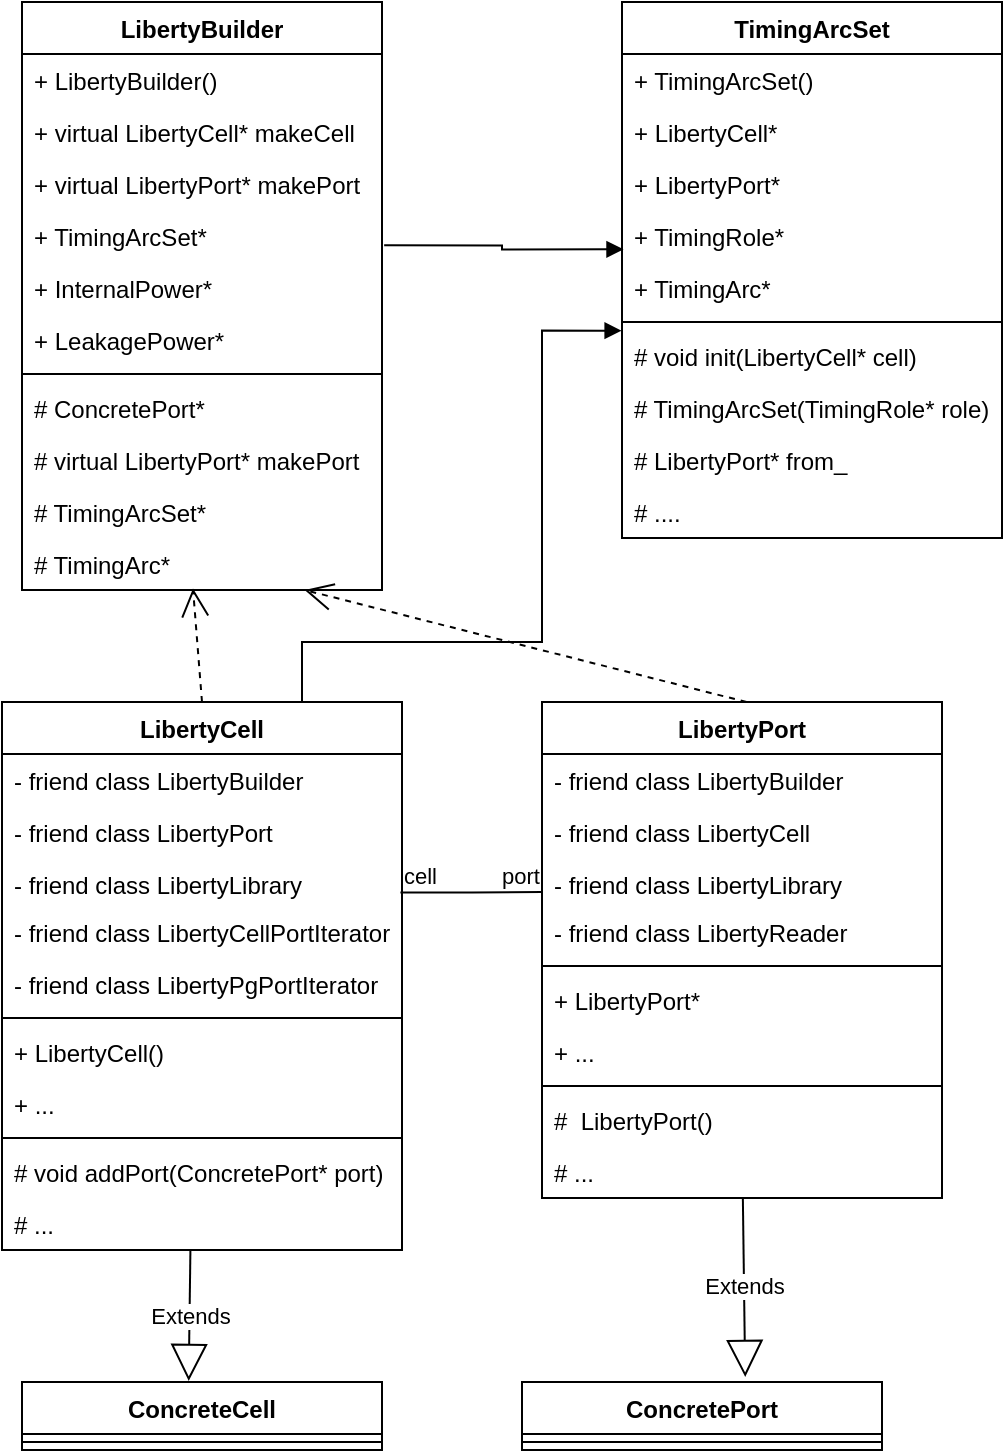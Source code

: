 <mxfile version="20.0.1" type="github">
  <diagram id="C5RBs43oDa-KdzZeNtuy" name="Page-1">
    <mxGraphModel dx="1209" dy="781" grid="1" gridSize="10" guides="1" tooltips="1" connect="1" arrows="1" fold="1" page="1" pageScale="1" pageWidth="827" pageHeight="1169" math="0" shadow="0">
      <root>
        <mxCell id="WIyWlLk6GJQsqaUBKTNV-0" />
        <mxCell id="WIyWlLk6GJQsqaUBKTNV-1" parent="WIyWlLk6GJQsqaUBKTNV-0" />
        <mxCell id="3PapQ6xfj2ttz4BDpu7m-4" value="LibertyBuilder" style="swimlane;fontStyle=1;align=center;verticalAlign=top;childLayout=stackLayout;horizontal=1;startSize=26;horizontalStack=0;resizeParent=1;resizeParentMax=0;resizeLast=0;collapsible=1;marginBottom=0;" vertex="1" parent="WIyWlLk6GJQsqaUBKTNV-1">
          <mxGeometry x="210" y="10" width="180" height="294" as="geometry" />
        </mxCell>
        <mxCell id="3PapQ6xfj2ttz4BDpu7m-17" value="+ LibertyBuilder()" style="text;strokeColor=none;fillColor=none;align=left;verticalAlign=top;spacingLeft=4;spacingRight=4;overflow=hidden;rotatable=0;points=[[0,0.5],[1,0.5]];portConstraint=eastwest;" vertex="1" parent="3PapQ6xfj2ttz4BDpu7m-4">
          <mxGeometry y="26" width="180" height="26" as="geometry" />
        </mxCell>
        <mxCell id="3PapQ6xfj2ttz4BDpu7m-5" value="+ virtual LibertyCell* makeCell&#xa;" style="text;strokeColor=none;fillColor=none;align=left;verticalAlign=top;spacingLeft=4;spacingRight=4;overflow=hidden;rotatable=0;points=[[0,0.5],[1,0.5]];portConstraint=eastwest;" vertex="1" parent="3PapQ6xfj2ttz4BDpu7m-4">
          <mxGeometry y="52" width="180" height="26" as="geometry" />
        </mxCell>
        <mxCell id="3PapQ6xfj2ttz4BDpu7m-8" value="+ virtual LibertyPort* makePort" style="text;strokeColor=none;fillColor=none;align=left;verticalAlign=top;spacingLeft=4;spacingRight=4;overflow=hidden;rotatable=0;points=[[0,0.5],[1,0.5]];portConstraint=eastwest;" vertex="1" parent="3PapQ6xfj2ttz4BDpu7m-4">
          <mxGeometry y="78" width="180" height="26" as="geometry" />
        </mxCell>
        <mxCell id="3PapQ6xfj2ttz4BDpu7m-9" value="+ TimingArcSet*" style="text;strokeColor=none;fillColor=none;align=left;verticalAlign=top;spacingLeft=4;spacingRight=4;overflow=hidden;rotatable=0;points=[[0,0.5],[1,0.5]];portConstraint=eastwest;" vertex="1" parent="3PapQ6xfj2ttz4BDpu7m-4">
          <mxGeometry y="104" width="180" height="26" as="geometry" />
        </mxCell>
        <mxCell id="3PapQ6xfj2ttz4BDpu7m-10" value="+ InternalPower*" style="text;strokeColor=none;fillColor=none;align=left;verticalAlign=top;spacingLeft=4;spacingRight=4;overflow=hidden;rotatable=0;points=[[0,0.5],[1,0.5]];portConstraint=eastwest;" vertex="1" parent="3PapQ6xfj2ttz4BDpu7m-4">
          <mxGeometry y="130" width="180" height="26" as="geometry" />
        </mxCell>
        <mxCell id="3PapQ6xfj2ttz4BDpu7m-11" value="+ LeakagePower*" style="text;strokeColor=none;fillColor=none;align=left;verticalAlign=top;spacingLeft=4;spacingRight=4;overflow=hidden;rotatable=0;points=[[0,0.5],[1,0.5]];portConstraint=eastwest;" vertex="1" parent="3PapQ6xfj2ttz4BDpu7m-4">
          <mxGeometry y="156" width="180" height="26" as="geometry" />
        </mxCell>
        <mxCell id="3PapQ6xfj2ttz4BDpu7m-6" value="" style="line;strokeWidth=1;fillColor=none;align=left;verticalAlign=middle;spacingTop=-1;spacingLeft=3;spacingRight=3;rotatable=0;labelPosition=right;points=[];portConstraint=eastwest;" vertex="1" parent="3PapQ6xfj2ttz4BDpu7m-4">
          <mxGeometry y="182" width="180" height="8" as="geometry" />
        </mxCell>
        <mxCell id="3PapQ6xfj2ttz4BDpu7m-7" value="# ConcretePort*" style="text;strokeColor=none;fillColor=none;align=left;verticalAlign=top;spacingLeft=4;spacingRight=4;overflow=hidden;rotatable=0;points=[[0,0.5],[1,0.5]];portConstraint=eastwest;" vertex="1" parent="3PapQ6xfj2ttz4BDpu7m-4">
          <mxGeometry y="190" width="180" height="26" as="geometry" />
        </mxCell>
        <mxCell id="3PapQ6xfj2ttz4BDpu7m-12" value="# virtual LibertyPort* makePort" style="text;strokeColor=none;fillColor=none;align=left;verticalAlign=top;spacingLeft=4;spacingRight=4;overflow=hidden;rotatable=0;points=[[0,0.5],[1,0.5]];portConstraint=eastwest;" vertex="1" parent="3PapQ6xfj2ttz4BDpu7m-4">
          <mxGeometry y="216" width="180" height="26" as="geometry" />
        </mxCell>
        <mxCell id="3PapQ6xfj2ttz4BDpu7m-13" value="# TimingArcSet*" style="text;strokeColor=none;fillColor=none;align=left;verticalAlign=top;spacingLeft=4;spacingRight=4;overflow=hidden;rotatable=0;points=[[0,0.5],[1,0.5]];portConstraint=eastwest;" vertex="1" parent="3PapQ6xfj2ttz4BDpu7m-4">
          <mxGeometry y="242" width="180" height="26" as="geometry" />
        </mxCell>
        <mxCell id="3PapQ6xfj2ttz4BDpu7m-14" value="# TimingArc*" style="text;strokeColor=none;fillColor=none;align=left;verticalAlign=top;spacingLeft=4;spacingRight=4;overflow=hidden;rotatable=0;points=[[0,0.5],[1,0.5]];portConstraint=eastwest;" vertex="1" parent="3PapQ6xfj2ttz4BDpu7m-4">
          <mxGeometry y="268" width="180" height="26" as="geometry" />
        </mxCell>
        <mxCell id="3PapQ6xfj2ttz4BDpu7m-18" value="TimingArcSet" style="swimlane;fontStyle=1;align=center;verticalAlign=top;childLayout=stackLayout;horizontal=1;startSize=26;horizontalStack=0;resizeParent=1;resizeParentMax=0;resizeLast=0;collapsible=1;marginBottom=0;" vertex="1" parent="WIyWlLk6GJQsqaUBKTNV-1">
          <mxGeometry x="510" y="10" width="190" height="268" as="geometry" />
        </mxCell>
        <mxCell id="3PapQ6xfj2ttz4BDpu7m-19" value="+ TimingArcSet()" style="text;strokeColor=none;fillColor=none;align=left;verticalAlign=top;spacingLeft=4;spacingRight=4;overflow=hidden;rotatable=0;points=[[0,0.5],[1,0.5]];portConstraint=eastwest;" vertex="1" parent="3PapQ6xfj2ttz4BDpu7m-18">
          <mxGeometry y="26" width="190" height="26" as="geometry" />
        </mxCell>
        <mxCell id="3PapQ6xfj2ttz4BDpu7m-20" value="+ LibertyCell*&#xa;" style="text;strokeColor=none;fillColor=none;align=left;verticalAlign=top;spacingLeft=4;spacingRight=4;overflow=hidden;rotatable=0;points=[[0,0.5],[1,0.5]];portConstraint=eastwest;" vertex="1" parent="3PapQ6xfj2ttz4BDpu7m-18">
          <mxGeometry y="52" width="190" height="26" as="geometry" />
        </mxCell>
        <mxCell id="3PapQ6xfj2ttz4BDpu7m-21" value="+ LibertyPort*" style="text;strokeColor=none;fillColor=none;align=left;verticalAlign=top;spacingLeft=4;spacingRight=4;overflow=hidden;rotatable=0;points=[[0,0.5],[1,0.5]];portConstraint=eastwest;" vertex="1" parent="3PapQ6xfj2ttz4BDpu7m-18">
          <mxGeometry y="78" width="190" height="26" as="geometry" />
        </mxCell>
        <mxCell id="3PapQ6xfj2ttz4BDpu7m-22" value="+ TimingRole*" style="text;strokeColor=none;fillColor=none;align=left;verticalAlign=top;spacingLeft=4;spacingRight=4;overflow=hidden;rotatable=0;points=[[0,0.5],[1,0.5]];portConstraint=eastwest;" vertex="1" parent="3PapQ6xfj2ttz4BDpu7m-18">
          <mxGeometry y="104" width="190" height="26" as="geometry" />
        </mxCell>
        <mxCell id="3PapQ6xfj2ttz4BDpu7m-23" value="+ TimingArc*" style="text;strokeColor=none;fillColor=none;align=left;verticalAlign=top;spacingLeft=4;spacingRight=4;overflow=hidden;rotatable=0;points=[[0,0.5],[1,0.5]];portConstraint=eastwest;" vertex="1" parent="3PapQ6xfj2ttz4BDpu7m-18">
          <mxGeometry y="130" width="190" height="26" as="geometry" />
        </mxCell>
        <mxCell id="3PapQ6xfj2ttz4BDpu7m-25" value="" style="line;strokeWidth=1;fillColor=none;align=left;verticalAlign=middle;spacingTop=-1;spacingLeft=3;spacingRight=3;rotatable=0;labelPosition=right;points=[];portConstraint=eastwest;" vertex="1" parent="3PapQ6xfj2ttz4BDpu7m-18">
          <mxGeometry y="156" width="190" height="8" as="geometry" />
        </mxCell>
        <mxCell id="3PapQ6xfj2ttz4BDpu7m-26" value="# void init(LibertyCell* cell)" style="text;strokeColor=none;fillColor=none;align=left;verticalAlign=top;spacingLeft=4;spacingRight=4;overflow=hidden;rotatable=0;points=[[0,0.5],[1,0.5]];portConstraint=eastwest;" vertex="1" parent="3PapQ6xfj2ttz4BDpu7m-18">
          <mxGeometry y="164" width="190" height="26" as="geometry" />
        </mxCell>
        <mxCell id="3PapQ6xfj2ttz4BDpu7m-27" value="# TimingArcSet(TimingRole* role)" style="text;strokeColor=none;fillColor=none;align=left;verticalAlign=top;spacingLeft=4;spacingRight=4;overflow=hidden;rotatable=0;points=[[0,0.5],[1,0.5]];portConstraint=eastwest;" vertex="1" parent="3PapQ6xfj2ttz4BDpu7m-18">
          <mxGeometry y="190" width="190" height="26" as="geometry" />
        </mxCell>
        <mxCell id="3PapQ6xfj2ttz4BDpu7m-28" value="# LibertyPort* from_ " style="text;strokeColor=none;fillColor=none;align=left;verticalAlign=top;spacingLeft=4;spacingRight=4;overflow=hidden;rotatable=0;points=[[0,0.5],[1,0.5]];portConstraint=eastwest;" vertex="1" parent="3PapQ6xfj2ttz4BDpu7m-18">
          <mxGeometry y="216" width="190" height="26" as="geometry" />
        </mxCell>
        <mxCell id="3PapQ6xfj2ttz4BDpu7m-29" value="# ...." style="text;strokeColor=none;fillColor=none;align=left;verticalAlign=top;spacingLeft=4;spacingRight=4;overflow=hidden;rotatable=0;points=[[0,0.5],[1,0.5]];portConstraint=eastwest;" vertex="1" parent="3PapQ6xfj2ttz4BDpu7m-18">
          <mxGeometry y="242" width="190" height="26" as="geometry" />
        </mxCell>
        <mxCell id="3PapQ6xfj2ttz4BDpu7m-30" value="" style="endArrow=block;endFill=1;html=1;edgeStyle=orthogonalEdgeStyle;align=left;verticalAlign=top;rounded=0;entryX=0.004;entryY=0.756;entryDx=0;entryDy=0;entryPerimeter=0;exitX=1.006;exitY=0.679;exitDx=0;exitDy=0;exitPerimeter=0;" edge="1" parent="WIyWlLk6GJQsqaUBKTNV-1" source="3PapQ6xfj2ttz4BDpu7m-9" target="3PapQ6xfj2ttz4BDpu7m-22">
          <mxGeometry x="-1" relative="1" as="geometry">
            <mxPoint x="390" y="140" as="sourcePoint" />
            <mxPoint x="550" y="140" as="targetPoint" />
          </mxGeometry>
        </mxCell>
        <mxCell id="3PapQ6xfj2ttz4BDpu7m-32" value="ConcreteCell" style="swimlane;fontStyle=1;align=center;verticalAlign=top;childLayout=stackLayout;horizontal=1;startSize=26;horizontalStack=0;resizeParent=1;resizeParentMax=0;resizeLast=0;collapsible=1;marginBottom=0;" vertex="1" parent="WIyWlLk6GJQsqaUBKTNV-1">
          <mxGeometry x="210" y="700" width="180" height="34" as="geometry" />
        </mxCell>
        <mxCell id="3PapQ6xfj2ttz4BDpu7m-39" value="" style="line;strokeWidth=1;fillColor=none;align=left;verticalAlign=middle;spacingTop=-1;spacingLeft=3;spacingRight=3;rotatable=0;labelPosition=right;points=[];portConstraint=eastwest;" vertex="1" parent="3PapQ6xfj2ttz4BDpu7m-32">
          <mxGeometry y="26" width="180" height="8" as="geometry" />
        </mxCell>
        <mxCell id="3PapQ6xfj2ttz4BDpu7m-45" value="LibertyCell" style="swimlane;fontStyle=1;align=center;verticalAlign=top;childLayout=stackLayout;horizontal=1;startSize=26;horizontalStack=0;resizeParent=1;resizeParentMax=0;resizeLast=0;collapsible=1;marginBottom=0;" vertex="1" parent="WIyWlLk6GJQsqaUBKTNV-1">
          <mxGeometry x="200" y="360" width="200" height="274" as="geometry" />
        </mxCell>
        <mxCell id="3PapQ6xfj2ttz4BDpu7m-55" value="- friend class LibertyBuilder" style="text;strokeColor=none;fillColor=none;align=left;verticalAlign=top;spacingLeft=4;spacingRight=4;overflow=hidden;rotatable=0;points=[[0,0.5],[1,0.5]];portConstraint=eastwest;" vertex="1" parent="3PapQ6xfj2ttz4BDpu7m-45">
          <mxGeometry y="26" width="200" height="26" as="geometry" />
        </mxCell>
        <mxCell id="3PapQ6xfj2ttz4BDpu7m-56" value="- friend class LibertyPort" style="text;strokeColor=none;fillColor=none;align=left;verticalAlign=top;spacingLeft=4;spacingRight=4;overflow=hidden;rotatable=0;points=[[0,0.5],[1,0.5]];portConstraint=eastwest;" vertex="1" parent="3PapQ6xfj2ttz4BDpu7m-45">
          <mxGeometry y="52" width="200" height="26" as="geometry" />
        </mxCell>
        <mxCell id="3PapQ6xfj2ttz4BDpu7m-57" value="- friend class LibertyLibrary" style="text;strokeColor=none;fillColor=none;align=left;verticalAlign=top;spacingLeft=4;spacingRight=4;overflow=hidden;rotatable=0;points=[[0,0.5],[1,0.5]];portConstraint=eastwest;" vertex="1" parent="3PapQ6xfj2ttz4BDpu7m-45">
          <mxGeometry y="78" width="200" height="24" as="geometry" />
        </mxCell>
        <mxCell id="3PapQ6xfj2ttz4BDpu7m-58" value="- friend class LibertyCellPortIterator" style="text;strokeColor=none;fillColor=none;align=left;verticalAlign=top;spacingLeft=4;spacingRight=4;overflow=hidden;rotatable=0;points=[[0,0.5],[1,0.5]];portConstraint=eastwest;" vertex="1" parent="3PapQ6xfj2ttz4BDpu7m-45">
          <mxGeometry y="102" width="200" height="26" as="geometry" />
        </mxCell>
        <mxCell id="3PapQ6xfj2ttz4BDpu7m-47" value="- friend class LibertyPgPortIterator" style="text;strokeColor=none;fillColor=none;align=left;verticalAlign=top;spacingLeft=4;spacingRight=4;overflow=hidden;rotatable=0;points=[[0,0.5],[1,0.5]];portConstraint=eastwest;" vertex="1" parent="3PapQ6xfj2ttz4BDpu7m-45">
          <mxGeometry y="128" width="200" height="26" as="geometry" />
        </mxCell>
        <mxCell id="3PapQ6xfj2ttz4BDpu7m-46" value="" style="line;strokeWidth=1;fillColor=none;align=left;verticalAlign=middle;spacingTop=-1;spacingLeft=3;spacingRight=3;rotatable=0;labelPosition=right;points=[];portConstraint=eastwest;" vertex="1" parent="3PapQ6xfj2ttz4BDpu7m-45">
          <mxGeometry y="154" width="200" height="8" as="geometry" />
        </mxCell>
        <mxCell id="3PapQ6xfj2ttz4BDpu7m-48" value="+ LibertyCell()" style="text;strokeColor=none;fillColor=none;align=left;verticalAlign=top;spacingLeft=4;spacingRight=4;overflow=hidden;rotatable=0;points=[[0,0.5],[1,0.5]];portConstraint=eastwest;" vertex="1" parent="3PapQ6xfj2ttz4BDpu7m-45">
          <mxGeometry y="162" width="200" height="26" as="geometry" />
        </mxCell>
        <mxCell id="3PapQ6xfj2ttz4BDpu7m-52" value="+ ..." style="text;strokeColor=none;fillColor=none;align=left;verticalAlign=top;spacingLeft=4;spacingRight=4;overflow=hidden;rotatable=0;points=[[0,0.5],[1,0.5]];portConstraint=eastwest;" vertex="1" parent="3PapQ6xfj2ttz4BDpu7m-45">
          <mxGeometry y="188" width="200" height="26" as="geometry" />
        </mxCell>
        <mxCell id="3PapQ6xfj2ttz4BDpu7m-50" value="" style="line;strokeWidth=1;fillColor=none;align=left;verticalAlign=middle;spacingTop=-1;spacingLeft=3;spacingRight=3;rotatable=0;labelPosition=right;points=[];portConstraint=eastwest;" vertex="1" parent="3PapQ6xfj2ttz4BDpu7m-45">
          <mxGeometry y="214" width="200" height="8" as="geometry" />
        </mxCell>
        <mxCell id="3PapQ6xfj2ttz4BDpu7m-49" value="# void addPort(ConcretePort* port)" style="text;strokeColor=none;fillColor=none;align=left;verticalAlign=top;spacingLeft=4;spacingRight=4;overflow=hidden;rotatable=0;points=[[0,0.5],[1,0.5]];portConstraint=eastwest;" vertex="1" parent="3PapQ6xfj2ttz4BDpu7m-45">
          <mxGeometry y="222" width="200" height="26" as="geometry" />
        </mxCell>
        <mxCell id="3PapQ6xfj2ttz4BDpu7m-53" value="# ..." style="text;strokeColor=none;fillColor=none;align=left;verticalAlign=top;spacingLeft=4;spacingRight=4;overflow=hidden;rotatable=0;points=[[0,0.5],[1,0.5]];portConstraint=eastwest;" vertex="1" parent="3PapQ6xfj2ttz4BDpu7m-45">
          <mxGeometry y="248" width="200" height="26" as="geometry" />
        </mxCell>
        <mxCell id="3PapQ6xfj2ttz4BDpu7m-51" value="" style="endArrow=open;endSize=12;dashed=1;html=1;rounded=0;exitX=0.5;exitY=0;exitDx=0;exitDy=0;entryX=0.475;entryY=0.97;entryDx=0;entryDy=0;entryPerimeter=0;" edge="1" parent="WIyWlLk6GJQsqaUBKTNV-1" source="3PapQ6xfj2ttz4BDpu7m-45" target="3PapQ6xfj2ttz4BDpu7m-14">
          <mxGeometry width="160" relative="1" as="geometry">
            <mxPoint x="430" y="490" as="sourcePoint" />
            <mxPoint x="290" y="310" as="targetPoint" />
          </mxGeometry>
        </mxCell>
        <mxCell id="3PapQ6xfj2ttz4BDpu7m-54" value="Extends" style="endArrow=block;endSize=16;endFill=0;html=1;rounded=0;exitX=0.471;exitY=1.021;exitDx=0;exitDy=0;exitPerimeter=0;entryX=0.463;entryY=-0.016;entryDx=0;entryDy=0;entryPerimeter=0;" edge="1" parent="WIyWlLk6GJQsqaUBKTNV-1" source="3PapQ6xfj2ttz4BDpu7m-53" target="3PapQ6xfj2ttz4BDpu7m-32">
          <mxGeometry width="160" relative="1" as="geometry">
            <mxPoint x="430" y="420" as="sourcePoint" />
            <mxPoint x="590" y="420" as="targetPoint" />
          </mxGeometry>
        </mxCell>
        <mxCell id="3PapQ6xfj2ttz4BDpu7m-59" value="" style="endArrow=block;endFill=1;html=1;edgeStyle=orthogonalEdgeStyle;align=left;verticalAlign=top;rounded=0;exitX=0.75;exitY=0;exitDx=0;exitDy=0;entryX=-0.001;entryY=1.321;entryDx=0;entryDy=0;entryPerimeter=0;" edge="1" parent="WIyWlLk6GJQsqaUBKTNV-1" source="3PapQ6xfj2ttz4BDpu7m-45" target="3PapQ6xfj2ttz4BDpu7m-23">
          <mxGeometry x="-1" relative="1" as="geometry">
            <mxPoint x="430" y="420" as="sourcePoint" />
            <mxPoint x="590" y="420" as="targetPoint" />
            <Array as="points">
              <mxPoint x="350" y="330" />
              <mxPoint x="470" y="330" />
              <mxPoint x="470" y="174" />
            </Array>
          </mxGeometry>
        </mxCell>
        <mxCell id="3PapQ6xfj2ttz4BDpu7m-62" value="ConcretePort" style="swimlane;fontStyle=1;align=center;verticalAlign=top;childLayout=stackLayout;horizontal=1;startSize=26;horizontalStack=0;resizeParent=1;resizeParentMax=0;resizeLast=0;collapsible=1;marginBottom=0;" vertex="1" parent="WIyWlLk6GJQsqaUBKTNV-1">
          <mxGeometry x="460" y="700" width="180" height="34" as="geometry" />
        </mxCell>
        <mxCell id="3PapQ6xfj2ttz4BDpu7m-63" value="" style="line;strokeWidth=1;fillColor=none;align=left;verticalAlign=middle;spacingTop=-1;spacingLeft=3;spacingRight=3;rotatable=0;labelPosition=right;points=[];portConstraint=eastwest;" vertex="1" parent="3PapQ6xfj2ttz4BDpu7m-62">
          <mxGeometry y="26" width="180" height="8" as="geometry" />
        </mxCell>
        <mxCell id="3PapQ6xfj2ttz4BDpu7m-64" value="LibertyPort" style="swimlane;fontStyle=1;align=center;verticalAlign=top;childLayout=stackLayout;horizontal=1;startSize=26;horizontalStack=0;resizeParent=1;resizeParentMax=0;resizeLast=0;collapsible=1;marginBottom=0;" vertex="1" parent="WIyWlLk6GJQsqaUBKTNV-1">
          <mxGeometry x="470" y="360" width="200" height="248" as="geometry" />
        </mxCell>
        <mxCell id="3PapQ6xfj2ttz4BDpu7m-65" value="- friend class LibertyBuilder" style="text;strokeColor=none;fillColor=none;align=left;verticalAlign=top;spacingLeft=4;spacingRight=4;overflow=hidden;rotatable=0;points=[[0,0.5],[1,0.5]];portConstraint=eastwest;" vertex="1" parent="3PapQ6xfj2ttz4BDpu7m-64">
          <mxGeometry y="26" width="200" height="26" as="geometry" />
        </mxCell>
        <mxCell id="3PapQ6xfj2ttz4BDpu7m-66" value="- friend class LibertyCell" style="text;strokeColor=none;fillColor=none;align=left;verticalAlign=top;spacingLeft=4;spacingRight=4;overflow=hidden;rotatable=0;points=[[0,0.5],[1,0.5]];portConstraint=eastwest;" vertex="1" parent="3PapQ6xfj2ttz4BDpu7m-64">
          <mxGeometry y="52" width="200" height="26" as="geometry" />
        </mxCell>
        <mxCell id="3PapQ6xfj2ttz4BDpu7m-67" value="- friend class LibertyLibrary" style="text;strokeColor=none;fillColor=none;align=left;verticalAlign=top;spacingLeft=4;spacingRight=4;overflow=hidden;rotatable=0;points=[[0,0.5],[1,0.5]];portConstraint=eastwest;" vertex="1" parent="3PapQ6xfj2ttz4BDpu7m-64">
          <mxGeometry y="78" width="200" height="24" as="geometry" />
        </mxCell>
        <mxCell id="3PapQ6xfj2ttz4BDpu7m-68" value="- friend class LibertyReader" style="text;strokeColor=none;fillColor=none;align=left;verticalAlign=top;spacingLeft=4;spacingRight=4;overflow=hidden;rotatable=0;points=[[0,0.5],[1,0.5]];portConstraint=eastwest;" vertex="1" parent="3PapQ6xfj2ttz4BDpu7m-64">
          <mxGeometry y="102" width="200" height="26" as="geometry" />
        </mxCell>
        <mxCell id="3PapQ6xfj2ttz4BDpu7m-70" value="" style="line;strokeWidth=1;fillColor=none;align=left;verticalAlign=middle;spacingTop=-1;spacingLeft=3;spacingRight=3;rotatable=0;labelPosition=right;points=[];portConstraint=eastwest;" vertex="1" parent="3PapQ6xfj2ttz4BDpu7m-64">
          <mxGeometry y="128" width="200" height="8" as="geometry" />
        </mxCell>
        <mxCell id="3PapQ6xfj2ttz4BDpu7m-71" value="+ LibertyPort*" style="text;strokeColor=none;fillColor=none;align=left;verticalAlign=top;spacingLeft=4;spacingRight=4;overflow=hidden;rotatable=0;points=[[0,0.5],[1,0.5]];portConstraint=eastwest;" vertex="1" parent="3PapQ6xfj2ttz4BDpu7m-64">
          <mxGeometry y="136" width="200" height="26" as="geometry" />
        </mxCell>
        <mxCell id="3PapQ6xfj2ttz4BDpu7m-72" value="+ ..." style="text;strokeColor=none;fillColor=none;align=left;verticalAlign=top;spacingLeft=4;spacingRight=4;overflow=hidden;rotatable=0;points=[[0,0.5],[1,0.5]];portConstraint=eastwest;" vertex="1" parent="3PapQ6xfj2ttz4BDpu7m-64">
          <mxGeometry y="162" width="200" height="26" as="geometry" />
        </mxCell>
        <mxCell id="3PapQ6xfj2ttz4BDpu7m-73" value="" style="line;strokeWidth=1;fillColor=none;align=left;verticalAlign=middle;spacingTop=-1;spacingLeft=3;spacingRight=3;rotatable=0;labelPosition=right;points=[];portConstraint=eastwest;" vertex="1" parent="3PapQ6xfj2ttz4BDpu7m-64">
          <mxGeometry y="188" width="200" height="8" as="geometry" />
        </mxCell>
        <mxCell id="3PapQ6xfj2ttz4BDpu7m-74" value="#  LibertyPort()" style="text;strokeColor=none;fillColor=none;align=left;verticalAlign=top;spacingLeft=4;spacingRight=4;overflow=hidden;rotatable=0;points=[[0,0.5],[1,0.5]];portConstraint=eastwest;" vertex="1" parent="3PapQ6xfj2ttz4BDpu7m-64">
          <mxGeometry y="196" width="200" height="26" as="geometry" />
        </mxCell>
        <mxCell id="3PapQ6xfj2ttz4BDpu7m-75" value="# ..." style="text;strokeColor=none;fillColor=none;align=left;verticalAlign=top;spacingLeft=4;spacingRight=4;overflow=hidden;rotatable=0;points=[[0,0.5],[1,0.5]];portConstraint=eastwest;" vertex="1" parent="3PapQ6xfj2ttz4BDpu7m-64">
          <mxGeometry y="222" width="200" height="26" as="geometry" />
        </mxCell>
        <mxCell id="3PapQ6xfj2ttz4BDpu7m-78" value="Extends" style="endArrow=block;endSize=16;endFill=0;html=1;rounded=0;exitX=0.471;exitY=1.021;exitDx=0;exitDy=0;exitPerimeter=0;entryX=0.62;entryY=-0.075;entryDx=0;entryDy=0;entryPerimeter=0;" edge="1" parent="3PapQ6xfj2ttz4BDpu7m-64" target="3PapQ6xfj2ttz4BDpu7m-62">
          <mxGeometry width="160" relative="1" as="geometry">
            <mxPoint x="100.43" y="247.996" as="sourcePoint" />
            <mxPoint x="99.57" y="312.906" as="targetPoint" />
          </mxGeometry>
        </mxCell>
        <mxCell id="3PapQ6xfj2ttz4BDpu7m-76" value="" style="endArrow=open;endSize=12;dashed=1;html=1;rounded=0;exitX=0.5;exitY=0;exitDx=0;exitDy=0;" edge="1" parent="WIyWlLk6GJQsqaUBKTNV-1" target="3PapQ6xfj2ttz4BDpu7m-14">
          <mxGeometry width="160" relative="1" as="geometry">
            <mxPoint x="572.25" y="360" as="sourcePoint" />
            <mxPoint x="567.75" y="303.22" as="targetPoint" />
          </mxGeometry>
        </mxCell>
        <mxCell id="3PapQ6xfj2ttz4BDpu7m-79" value="" style="endArrow=none;html=1;edgeStyle=orthogonalEdgeStyle;rounded=0;exitX=0.996;exitY=0.718;exitDx=0;exitDy=0;exitPerimeter=0;" edge="1" parent="WIyWlLk6GJQsqaUBKTNV-1" source="3PapQ6xfj2ttz4BDpu7m-57">
          <mxGeometry relative="1" as="geometry">
            <mxPoint x="430" y="460" as="sourcePoint" />
            <mxPoint x="470" y="455" as="targetPoint" />
          </mxGeometry>
        </mxCell>
        <mxCell id="3PapQ6xfj2ttz4BDpu7m-80" value="cell" style="edgeLabel;resizable=0;html=1;align=left;verticalAlign=bottom;" connectable="0" vertex="1" parent="3PapQ6xfj2ttz4BDpu7m-79">
          <mxGeometry x="-1" relative="1" as="geometry" />
        </mxCell>
        <mxCell id="3PapQ6xfj2ttz4BDpu7m-81" value="port" style="edgeLabel;resizable=0;html=1;align=right;verticalAlign=bottom;" connectable="0" vertex="1" parent="3PapQ6xfj2ttz4BDpu7m-79">
          <mxGeometry x="1" relative="1" as="geometry" />
        </mxCell>
      </root>
    </mxGraphModel>
  </diagram>
</mxfile>
